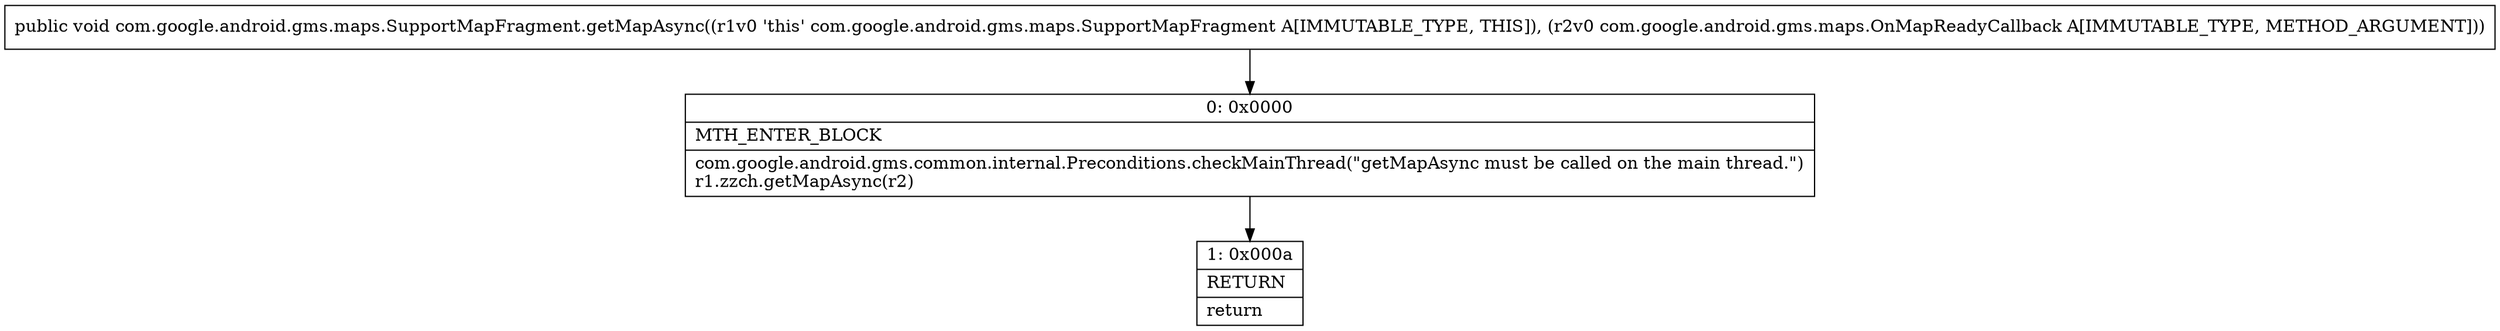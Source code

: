 digraph "CFG forcom.google.android.gms.maps.SupportMapFragment.getMapAsync(Lcom\/google\/android\/gms\/maps\/OnMapReadyCallback;)V" {
Node_0 [shape=record,label="{0\:\ 0x0000|MTH_ENTER_BLOCK\l|com.google.android.gms.common.internal.Preconditions.checkMainThread(\"getMapAsync must be called on the main thread.\")\lr1.zzch.getMapAsync(r2)\l}"];
Node_1 [shape=record,label="{1\:\ 0x000a|RETURN\l|return\l}"];
MethodNode[shape=record,label="{public void com.google.android.gms.maps.SupportMapFragment.getMapAsync((r1v0 'this' com.google.android.gms.maps.SupportMapFragment A[IMMUTABLE_TYPE, THIS]), (r2v0 com.google.android.gms.maps.OnMapReadyCallback A[IMMUTABLE_TYPE, METHOD_ARGUMENT])) }"];
MethodNode -> Node_0;
Node_0 -> Node_1;
}

